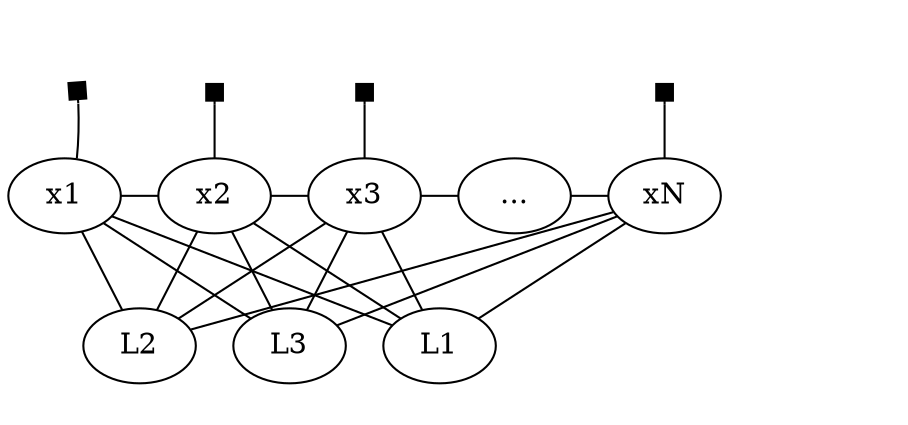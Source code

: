 digraph TwoAircraftMeasurements {
    splines=false
    {rank=same i1  i2  i3  idots in}
    i1[style=invis]
    i2[style=invis]
    i3[style=invis]
    idots[style=invis]
    in[style=invis]
    
    subgraph tester{
        edge[style=invisible,arrowhead=none]
        i1 -> x1
    }

    subgraph boxnodes{
        edge[arrowhead=box]
        x1 ->i1
        x2 -> i2
        x3 -> i3
        xN -> in
    }

    edge[arrowhead=none]
    {rank=same x1 -> x2 -> x3 -> dots -> xN}
    dots[label=<...>]
    subgraph cluster_0{
        color=none
        #Here just for keeping L1, L2, L3 in order...
        edge[style=invisible,arrowhead="none"]
        {rank=same L1 -> L2 -> L3}
    }
    
    x1 -> L1;
    x2 -> L1;
    x3 -> L1;
    xN -> L1;

    x1 -> L2;
    x2 -> L2;
    x3 -> L2;
    xN -> L2;

    x1 -> L3;
    x2 -> L3;
    x3 -> L3;
    xN -> L3;



    
}

